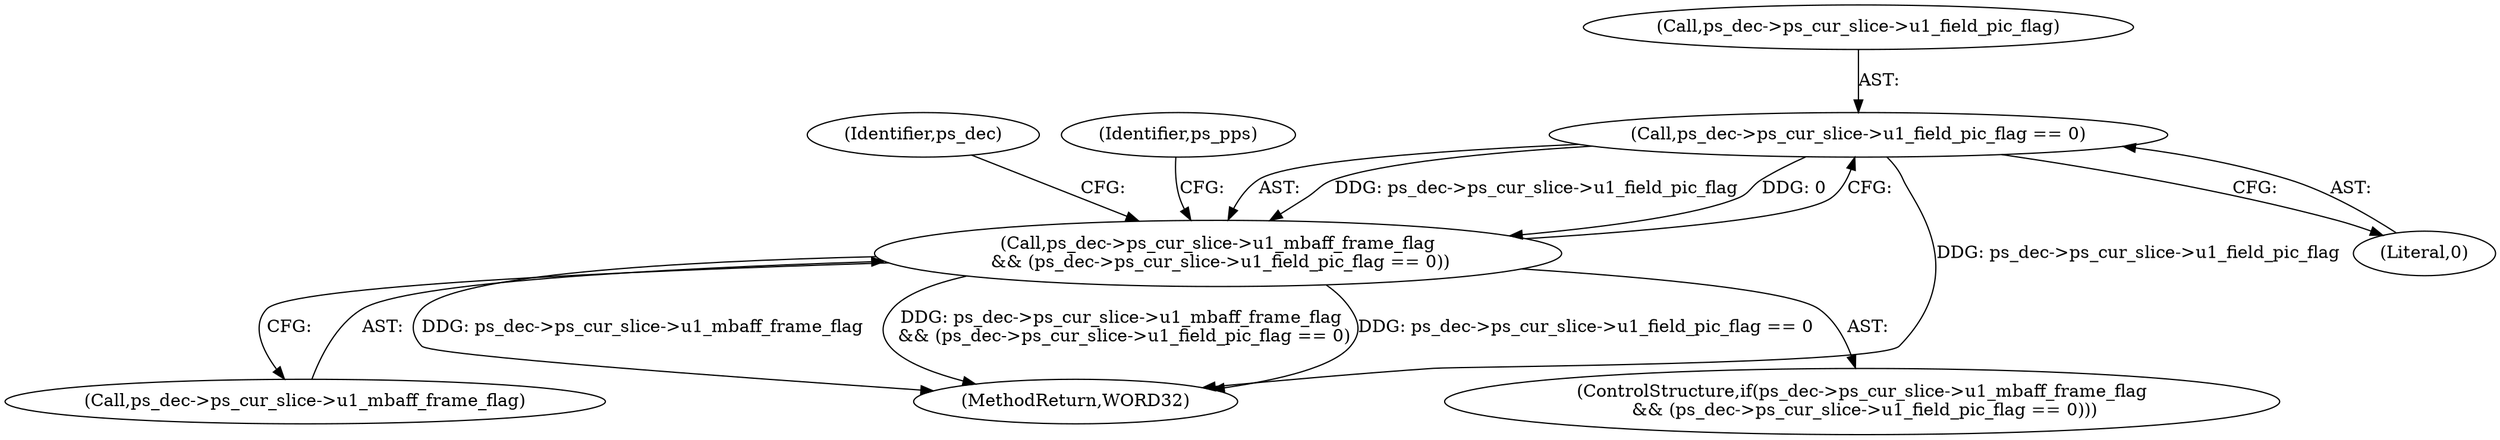digraph "0_Android_943323f1d9d3dd5c2634deb26cbe72343ca6b3db_0@pointer" {
"1000825" [label="(Call,ps_dec->ps_cur_slice->u1_field_pic_flag == 0)"];
"1000819" [label="(Call,ps_dec->ps_cur_slice->u1_mbaff_frame_flag\n && (ps_dec->ps_cur_slice->u1_field_pic_flag == 0))"];
"1000819" [label="(Call,ps_dec->ps_cur_slice->u1_mbaff_frame_flag\n && (ps_dec->ps_cur_slice->u1_field_pic_flag == 0))"];
"1000820" [label="(Call,ps_dec->ps_cur_slice->u1_mbaff_frame_flag)"];
"1000825" [label="(Call,ps_dec->ps_cur_slice->u1_field_pic_flag == 0)"];
"1000834" [label="(Identifier,ps_dec)"];
"1001235" [label="(MethodReturn,WORD32)"];
"1000838" [label="(Identifier,ps_pps)"];
"1000818" [label="(ControlStructure,if(ps_dec->ps_cur_slice->u1_mbaff_frame_flag\n && (ps_dec->ps_cur_slice->u1_field_pic_flag == 0)))"];
"1000831" [label="(Literal,0)"];
"1000826" [label="(Call,ps_dec->ps_cur_slice->u1_field_pic_flag)"];
"1000825" -> "1000819"  [label="AST: "];
"1000825" -> "1000831"  [label="CFG: "];
"1000826" -> "1000825"  [label="AST: "];
"1000831" -> "1000825"  [label="AST: "];
"1000819" -> "1000825"  [label="CFG: "];
"1000825" -> "1001235"  [label="DDG: ps_dec->ps_cur_slice->u1_field_pic_flag"];
"1000825" -> "1000819"  [label="DDG: ps_dec->ps_cur_slice->u1_field_pic_flag"];
"1000825" -> "1000819"  [label="DDG: 0"];
"1000819" -> "1000818"  [label="AST: "];
"1000819" -> "1000820"  [label="CFG: "];
"1000820" -> "1000819"  [label="AST: "];
"1000834" -> "1000819"  [label="CFG: "];
"1000838" -> "1000819"  [label="CFG: "];
"1000819" -> "1001235"  [label="DDG: ps_dec->ps_cur_slice->u1_mbaff_frame_flag"];
"1000819" -> "1001235"  [label="DDG: ps_dec->ps_cur_slice->u1_mbaff_frame_flag\n && (ps_dec->ps_cur_slice->u1_field_pic_flag == 0)"];
"1000819" -> "1001235"  [label="DDG: ps_dec->ps_cur_slice->u1_field_pic_flag == 0"];
}

